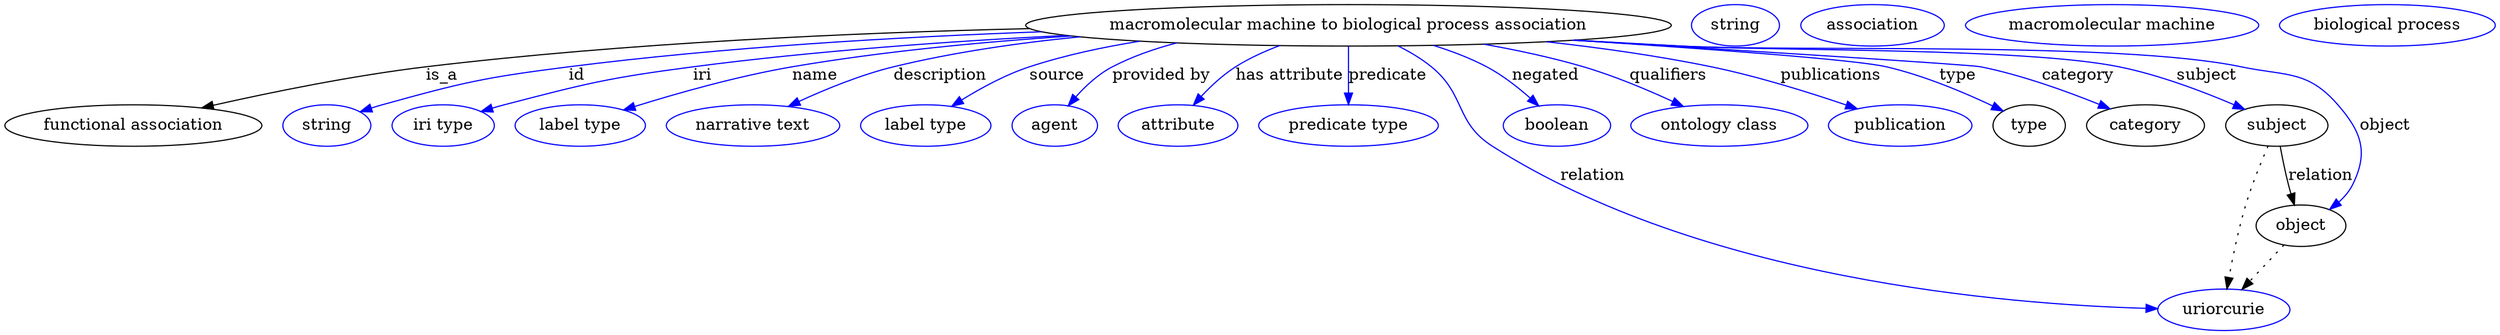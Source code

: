 digraph {
	graph [bb="0,0,1754.5,283"];
	node [label="\N"];
	"macromolecular machine to biological process association"	 [height=0.5,
		label="macromolecular machine to biological process association",
		pos="950.74,265",
		width=6.0661];
	"functional association"	 [height=0.5,
		pos="87.742,178",
		width=2.4373];
	"macromolecular machine to biological process association" -> "functional association"	 [label=is_a,
		lp="307.74,221.5",
		pos="e,137.48,192.88 749.41,257.98 590.09,251.66 380.89,241.47 296.74,229 245.61,221.42 188.67,207.13 147.16,195.6"];
	id	 [color=blue,
		height=0.5,
		label=string,
		pos="223.74,178",
		width=0.84854];
	"macromolecular machine to biological process association" -> id	 [color=blue,
		label=id,
		lp="406.24,221.5",
		pos="e,247.56,189.59 760.98,256.03 630.07,249.19 467.97,239.22 400.74,229 338.82,219.59 323,216.27 263.74,196 261.49,195.23 259.2,194.38 \
256.9,193.48",
		style=solid];
	iri	 [color=blue,
		height=0.5,
		label="iri type",
		pos="308.74,178",
		width=1.011];
	"macromolecular machine to biological process association" -> iri	 [color=blue,
		label=iri,
		lp="498.24,221.5",
		pos="e,336.74,189.66 757.32,256.63 675.1,251.32 578.38,242.74 491.74,229 429.89,219.19 414.49,214.79 354.74,196 351.98,195.13 349.15,\
194.18 346.31,193.18",
		style=solid];
	name	 [color=blue,
		height=0.5,
		label="label type",
		pos="408.74,178",
		width=1.2638];
	"macromolecular machine to biological process association" -> name	 [color=blue,
		label=name,
		lp="581.24,221.5",
		pos="e,440.94,190.83 763.51,255.68 700.27,250.37 629.54,242.04 565.74,229 525.84,220.84 481.85,206.02 450.62,194.46",
		style=solid];
	description	 [color=blue,
		height=0.5,
		label="narrative text",
		pos="529.74,178",
		width=1.6068];
	"macromolecular machine to biological process association" -> description	 [color=blue,
		label=description,
		lp="672.24,221.5",
		pos="e,557.82,193.76 800.42,251.89 737.34,245.48 671.72,237.35 641.74,229 615.75,221.76 588.14,209.25 566.84,198.43",
		style=solid];
	source	 [color=blue,
		height=0.5,
		label="label type",
		pos="650.74,178",
		width=1.2638];
	"macromolecular machine to biological process association" -> source	 [color=blue,
		label=source,
		lp="753.74,221.5",
		pos="e,672.31,194.06 817.67,250.71 790.09,245.54 761.58,238.52 735.74,229 716.44,221.88 696.63,210.29 681,199.96",
		style=solid];
	"provided by"	 [color=blue,
		height=0.5,
		label=agent,
		pos="743.74,178",
		width=0.83048];
	"macromolecular machine to biological process association" -> "provided by"	 [color=blue,
		label="provided by",
		lp="827.74,221.5",
		pos="e,756.22,194.69 845.37,249.18 827.83,244.19 810.3,237.62 794.74,229 782.76,222.36 771.71,212.09 762.98,202.49",
		style=solid];
	"has attribute"	 [color=blue,
		height=0.5,
		label=attribute,
		pos="831.74,178",
		width=1.1193];
	"macromolecular machine to biological process association" -> "has attribute"	 [color=blue,
		label="has attribute",
		lp="913.24,221.5",
		pos="e,845.17,195.06 909.87,247.32 899.62,242.07 888.93,235.87 879.74,229 869.65,221.45 859.87,211.65 851.79,202.67",
		style=solid];
	predicate	 [color=blue,
		height=0.5,
		label="predicate type",
		pos="950.74,178",
		width=1.679];
	"macromolecular machine to biological process association" -> predicate	 [color=blue,
		label=predicate,
		lp="975.74,221.5",
		pos="e,950.74,196 950.74,246.97 950.74,235.19 950.74,219.56 950.74,206.16",
		style=solid];
	relation	 [color=blue,
		height=0.5,
		label=uriorcurie,
		pos="1588.7,18",
		width=1.2638];
	"macromolecular machine to biological process association" -> relation	 [color=blue,
		label=relation,
		lp="1132.7,134.5",
		pos="e,1543.5,20.411 981.47,247.03 989.44,241.71 997.75,235.54 1004.7,229 1033,202.59 1025.6,181.47 1057.7,160 1209.7,58.588 1431.3,29.441 \
1533.4,21.189",
		style=solid];
	negated	 [color=blue,
		height=0.5,
		label=boolean,
		pos="1104.7,178",
		width=1.0652];
	"macromolecular machine to biological process association" -> negated	 [color=blue,
		label=negated,
		lp="1093.2,221.5",
		pos="e,1090.8,195.12 1013.4,247.73 1026.9,242.71 1040.7,236.5 1052.7,229 1064.1,221.89 1075,211.9 1083.9,202.64",
		style=solid];
	qualifiers	 [color=blue,
		height=0.5,
		label="ontology class",
		pos="1222.7,178",
		width=1.7151];
	"macromolecular machine to biological process association" -> qualifiers	 [color=blue,
		label=qualifiers,
		lp="1180.7,221.5",
		pos="e,1194.4,194.25 1046.5,248.72 1070.4,243.5 1095.8,236.96 1118.7,229 1141.7,221.04 1166.2,209.23 1185.6,198.98",
		style=solid];
	publications	 [color=blue,
		height=0.5,
		label=publication,
		pos="1352.7,178",
		width=1.3902];
	"macromolecular machine to biological process association" -> publications	 [color=blue,
		label=publications,
		lp="1292.2,221.5",
		pos="e,1320.3,191.82 1090.1,251.12 1129.4,245.74 1172,238.52 1210.7,229 1245.2,220.52 1283,206.73 1310.9,195.62",
		style=solid];
	type	 [height=0.5,
		pos="1447.7,178",
		width=0.75];
	"macromolecular machine to biological process association" -> type	 [color=blue,
		label=type,
		lp="1385.7,221.5",
		pos="e,1426.8,189.67 1106.3,252.34 1200.9,244.27 1307.8,234.35 1329.7,229 1361,221.4 1394.5,206.19 1417.7,194.35",
		style=solid];
	category	 [height=0.5,
		pos="1533.7,178",
		width=1.1374];
	"macromolecular machine to biological process association" -> category	 [color=blue,
		label=category,
		lp="1474.2,221.5",
		pos="e,1506.2,191.37 1108,252.51 1237.8,242.19 1400.8,229.21 1401.7,229 1434.9,221.45 1470.7,207.16 1496.7,195.63",
		style=solid];
	subject	 [height=0.5,
		pos="1628.7,178",
		width=0.99297];
	"macromolecular machine to biological process association" -> subject	 [color=blue,
		label=subject,
		lp="1567.2,221.5",
		pos="e,1603.7,190.89 1105.2,252.26 1129.5,250.4 1154.3,248.58 1177.7,247 1321.6,237.3 1361,260.29 1501.7,229 1534.4,221.73 1569.6,207 \
1594.7,195.23",
		style=solid];
	object	 [height=0.5,
		pos="1648.7,91",
		width=0.9027];
	"macromolecular machine to biological process association" -> object	 [color=blue,
		label=object,
		lp="1708.7,178",
		pos="e,1668.9,105.27 1103.6,252.13 1128.4,250.26 1153.8,248.47 1177.7,247 1269.4,241.37 1500.9,248.24 1590.7,229 1629.6,220.69 1648,226.22 \
1673.7,196 1693.9,172.3 1697.9,155.68 1685.7,127 1683.5,121.74 1680.1,116.86 1676.2,112.51",
		style=solid];
	association_type	 [color=blue,
		height=0.5,
		label=string,
		pos="1217.7,265",
		width=0.84854];
	association_category	 [color=blue,
		height=0.5,
		label=association,
		pos="1316.7,265",
		width=1.3902];
	subject -> relation	 [pos="e,1592.1,36.239 1622.8,159.97 1618.3,146.12 1612.2,126.47 1607.7,109 1602.4,88.088 1597.4,64.188 1593.9,46.13",
		style=dotted];
	subject -> object	 [label=relation,
		lp="1660.7,134.5",
		pos="e,1644.6,109 1632.9,159.97 1635.6,148.08 1639.3,132.25 1642.4,118.76"];
	"functional association_subject"	 [color=blue,
		height=0.5,
		label="macromolecular machine",
		pos="1485.7,265",
		width=2.8164];
	object -> relation	 [pos="e,1602.9,35.261 1635.1,74.435 1627.5,65.207 1617.9,53.528 1609.4,43.191",
		style=dotted];
	"macromolecular machine to biological process association_object"	 [color=blue,
		height=0.5,
		label="biological process",
		pos="1679.7,265",
		width=2.0762];
}
